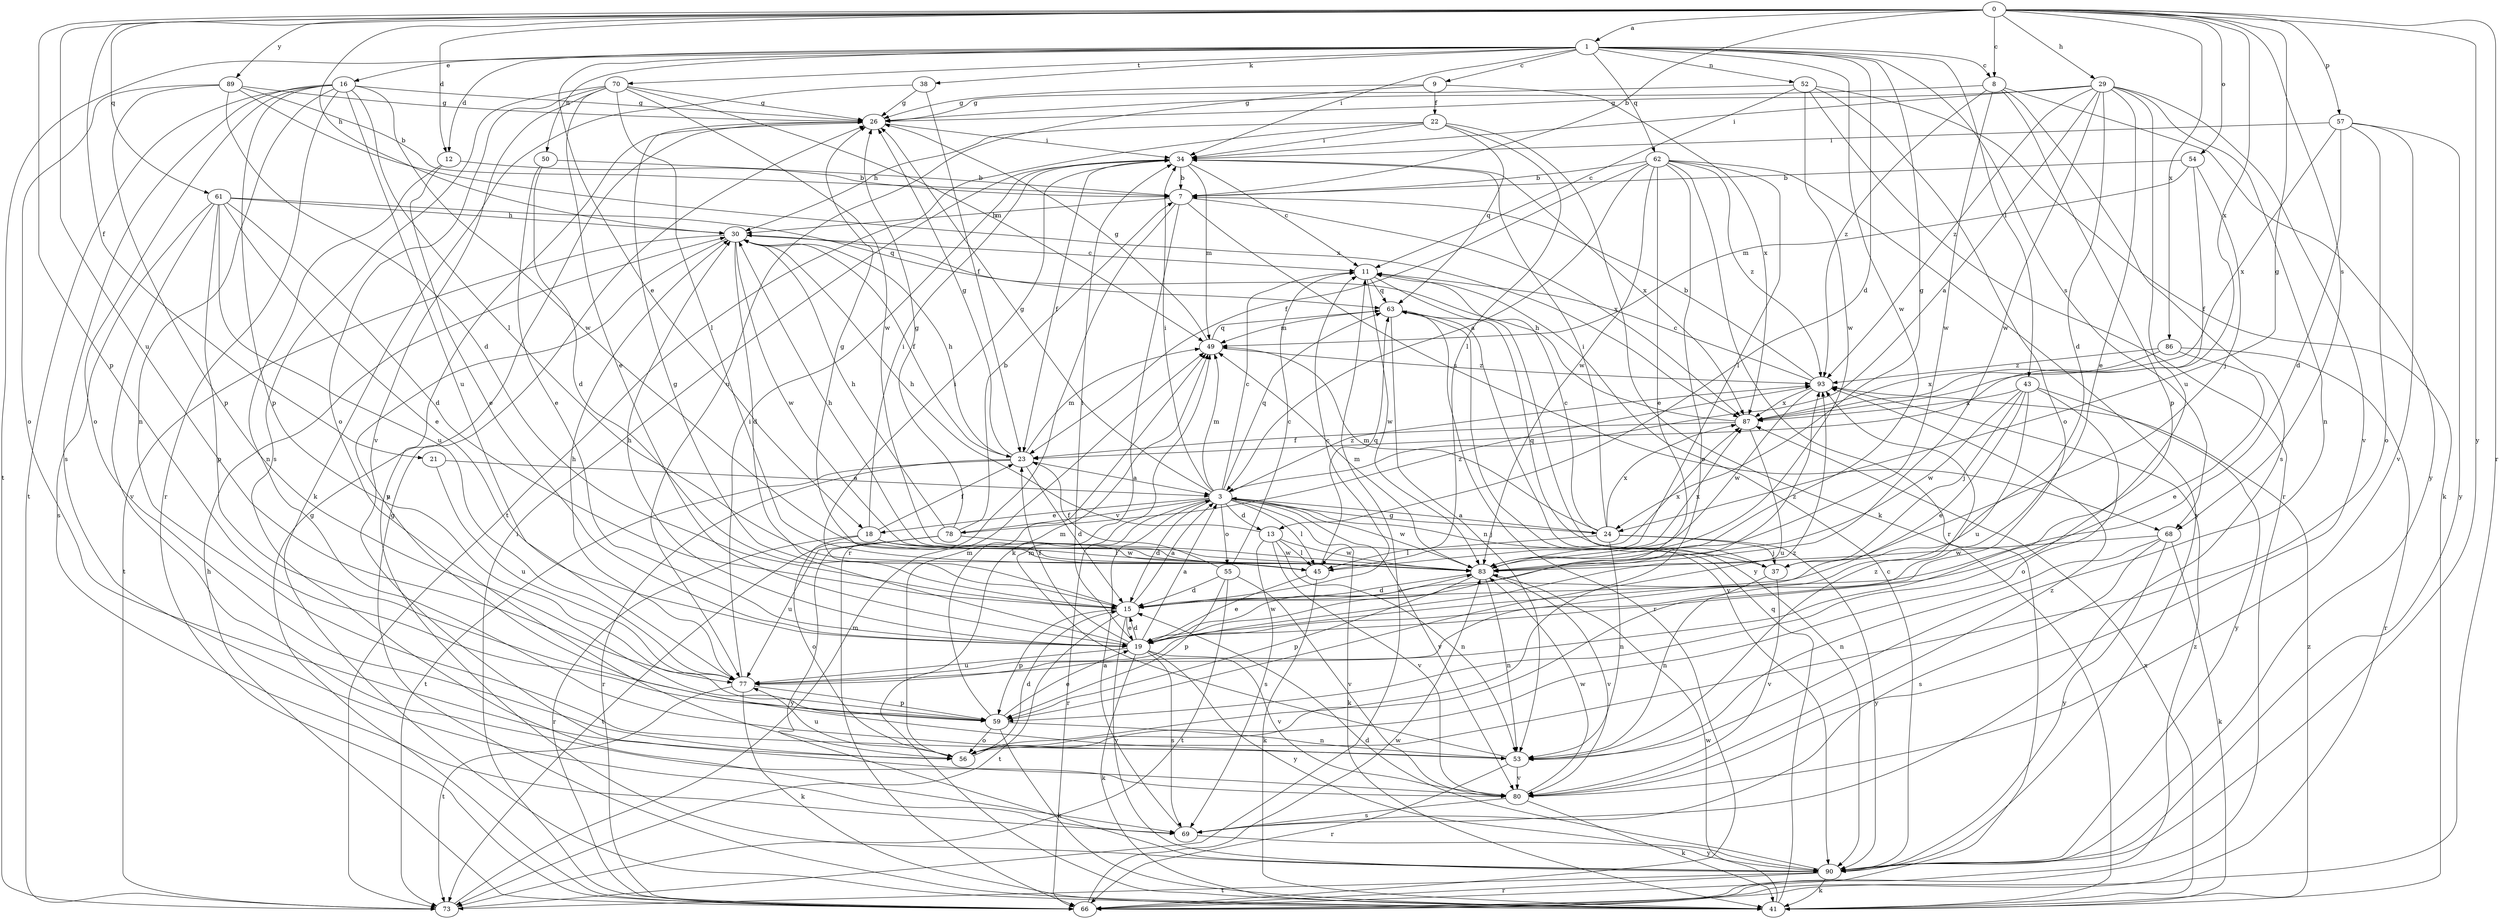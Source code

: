 strict digraph  {
0;
1;
3;
7;
8;
9;
11;
12;
13;
15;
16;
18;
19;
21;
22;
23;
24;
26;
29;
30;
34;
37;
38;
41;
43;
45;
49;
50;
52;
53;
54;
55;
56;
57;
59;
61;
62;
63;
66;
68;
69;
70;
73;
77;
78;
80;
83;
86;
87;
89;
90;
93;
0 -> 1  [label=a];
0 -> 7  [label=b];
0 -> 8  [label=c];
0 -> 12  [label=d];
0 -> 21  [label=f];
0 -> 24  [label=g];
0 -> 29  [label=h];
0 -> 30  [label=h];
0 -> 54  [label=o];
0 -> 57  [label=p];
0 -> 59  [label=p];
0 -> 61  [label=q];
0 -> 66  [label=r];
0 -> 68  [label=s];
0 -> 77  [label=u];
0 -> 86  [label=x];
0 -> 87  [label=x];
0 -> 89  [label=y];
0 -> 90  [label=y];
1 -> 8  [label=c];
1 -> 9  [label=c];
1 -> 12  [label=d];
1 -> 13  [label=d];
1 -> 16  [label=e];
1 -> 18  [label=e];
1 -> 24  [label=g];
1 -> 34  [label=i];
1 -> 38  [label=k];
1 -> 43  [label=l];
1 -> 50  [label=n];
1 -> 52  [label=n];
1 -> 62  [label=q];
1 -> 68  [label=s];
1 -> 70  [label=t];
1 -> 73  [label=t];
1 -> 83  [label=w];
3 -> 11  [label=c];
3 -> 13  [label=d];
3 -> 15  [label=d];
3 -> 18  [label=e];
3 -> 24  [label=g];
3 -> 26  [label=g];
3 -> 34  [label=i];
3 -> 37  [label=j];
3 -> 41  [label=k];
3 -> 45  [label=l];
3 -> 49  [label=m];
3 -> 55  [label=o];
3 -> 63  [label=q];
3 -> 66  [label=r];
3 -> 78  [label=v];
3 -> 80  [label=v];
3 -> 83  [label=w];
3 -> 93  [label=z];
7 -> 30  [label=h];
7 -> 41  [label=k];
7 -> 66  [label=r];
7 -> 68  [label=s];
7 -> 87  [label=x];
8 -> 26  [label=g];
8 -> 59  [label=p];
8 -> 69  [label=s];
8 -> 83  [label=w];
8 -> 90  [label=y];
8 -> 93  [label=z];
9 -> 22  [label=f];
9 -> 26  [label=g];
9 -> 77  [label=u];
9 -> 87  [label=x];
11 -> 63  [label=q];
11 -> 83  [label=w];
11 -> 90  [label=y];
12 -> 7  [label=b];
12 -> 19  [label=e];
12 -> 53  [label=n];
13 -> 30  [label=h];
13 -> 45  [label=l];
13 -> 53  [label=n];
13 -> 69  [label=s];
13 -> 80  [label=v];
13 -> 83  [label=w];
15 -> 3  [label=a];
15 -> 11  [label=c];
15 -> 19  [label=e];
15 -> 34  [label=i];
15 -> 59  [label=p];
15 -> 73  [label=t];
15 -> 90  [label=y];
15 -> 93  [label=z];
16 -> 26  [label=g];
16 -> 45  [label=l];
16 -> 53  [label=n];
16 -> 56  [label=o];
16 -> 59  [label=p];
16 -> 66  [label=r];
16 -> 69  [label=s];
16 -> 73  [label=t];
16 -> 77  [label=u];
16 -> 83  [label=w];
18 -> 23  [label=f];
18 -> 34  [label=i];
18 -> 45  [label=l];
18 -> 56  [label=o];
18 -> 66  [label=r];
18 -> 83  [label=w];
19 -> 3  [label=a];
19 -> 15  [label=d];
19 -> 23  [label=f];
19 -> 26  [label=g];
19 -> 30  [label=h];
19 -> 34  [label=i];
19 -> 41  [label=k];
19 -> 69  [label=s];
19 -> 77  [label=u];
19 -> 80  [label=v];
19 -> 83  [label=w];
19 -> 90  [label=y];
21 -> 3  [label=a];
21 -> 77  [label=u];
22 -> 30  [label=h];
22 -> 34  [label=i];
22 -> 41  [label=k];
22 -> 45  [label=l];
22 -> 63  [label=q];
22 -> 73  [label=t];
23 -> 3  [label=a];
23 -> 15  [label=d];
23 -> 26  [label=g];
23 -> 30  [label=h];
23 -> 49  [label=m];
23 -> 66  [label=r];
23 -> 73  [label=t];
24 -> 3  [label=a];
24 -> 11  [label=c];
24 -> 34  [label=i];
24 -> 37  [label=j];
24 -> 45  [label=l];
24 -> 49  [label=m];
24 -> 53  [label=n];
24 -> 87  [label=x];
24 -> 90  [label=y];
26 -> 34  [label=i];
26 -> 90  [label=y];
29 -> 3  [label=a];
29 -> 15  [label=d];
29 -> 19  [label=e];
29 -> 26  [label=g];
29 -> 34  [label=i];
29 -> 53  [label=n];
29 -> 77  [label=u];
29 -> 80  [label=v];
29 -> 83  [label=w];
29 -> 93  [label=z];
30 -> 11  [label=c];
30 -> 15  [label=d];
30 -> 23  [label=f];
30 -> 53  [label=n];
30 -> 73  [label=t];
30 -> 83  [label=w];
34 -> 7  [label=b];
34 -> 11  [label=c];
34 -> 23  [label=f];
34 -> 49  [label=m];
34 -> 87  [label=x];
37 -> 53  [label=n];
37 -> 63  [label=q];
37 -> 80  [label=v];
38 -> 23  [label=f];
38 -> 26  [label=g];
38 -> 41  [label=k];
41 -> 26  [label=g];
41 -> 63  [label=q];
41 -> 83  [label=w];
41 -> 87  [label=x];
41 -> 93  [label=z];
43 -> 19  [label=e];
43 -> 37  [label=j];
43 -> 56  [label=o];
43 -> 77  [label=u];
43 -> 83  [label=w];
43 -> 87  [label=x];
43 -> 90  [label=y];
45 -> 19  [label=e];
45 -> 26  [label=g];
45 -> 41  [label=k];
45 -> 63  [label=q];
45 -> 87  [label=x];
49 -> 26  [label=g];
49 -> 63  [label=q];
49 -> 93  [label=z];
50 -> 7  [label=b];
50 -> 15  [label=d];
50 -> 19  [label=e];
52 -> 11  [label=c];
52 -> 26  [label=g];
52 -> 41  [label=k];
52 -> 56  [label=o];
52 -> 66  [label=r];
52 -> 83  [label=w];
53 -> 49  [label=m];
53 -> 66  [label=r];
53 -> 80  [label=v];
53 -> 93  [label=z];
54 -> 7  [label=b];
54 -> 23  [label=f];
54 -> 37  [label=j];
54 -> 49  [label=m];
55 -> 11  [label=c];
55 -> 15  [label=d];
55 -> 23  [label=f];
55 -> 59  [label=p];
55 -> 73  [label=t];
55 -> 80  [label=v];
56 -> 15  [label=d];
56 -> 49  [label=m];
56 -> 77  [label=u];
57 -> 15  [label=d];
57 -> 34  [label=i];
57 -> 56  [label=o];
57 -> 80  [label=v];
57 -> 87  [label=x];
57 -> 90  [label=y];
59 -> 19  [label=e];
59 -> 41  [label=k];
59 -> 49  [label=m];
59 -> 53  [label=n];
59 -> 56  [label=o];
59 -> 93  [label=z];
61 -> 15  [label=d];
61 -> 19  [label=e];
61 -> 30  [label=h];
61 -> 59  [label=p];
61 -> 63  [label=q];
61 -> 69  [label=s];
61 -> 77  [label=u];
61 -> 80  [label=v];
62 -> 3  [label=a];
62 -> 7  [label=b];
62 -> 19  [label=e];
62 -> 23  [label=f];
62 -> 45  [label=l];
62 -> 56  [label=o];
62 -> 66  [label=r];
62 -> 83  [label=w];
62 -> 90  [label=y];
62 -> 93  [label=z];
63 -> 49  [label=m];
63 -> 53  [label=n];
63 -> 66  [label=r];
63 -> 90  [label=y];
66 -> 26  [label=g];
66 -> 30  [label=h];
66 -> 34  [label=i];
66 -> 83  [label=w];
66 -> 93  [label=z];
68 -> 41  [label=k];
68 -> 53  [label=n];
68 -> 69  [label=s];
68 -> 83  [label=w];
68 -> 90  [label=y];
69 -> 3  [label=a];
69 -> 90  [label=y];
70 -> 19  [label=e];
70 -> 26  [label=g];
70 -> 45  [label=l];
70 -> 49  [label=m];
70 -> 56  [label=o];
70 -> 69  [label=s];
70 -> 80  [label=v];
70 -> 83  [label=w];
73 -> 11  [label=c];
73 -> 49  [label=m];
77 -> 30  [label=h];
77 -> 34  [label=i];
77 -> 41  [label=k];
77 -> 59  [label=p];
77 -> 73  [label=t];
78 -> 7  [label=b];
78 -> 26  [label=g];
78 -> 30  [label=h];
78 -> 73  [label=t];
78 -> 77  [label=u];
78 -> 83  [label=w];
78 -> 90  [label=y];
78 -> 93  [label=z];
80 -> 41  [label=k];
80 -> 69  [label=s];
80 -> 83  [label=w];
80 -> 93  [label=z];
83 -> 15  [label=d];
83 -> 30  [label=h];
83 -> 49  [label=m];
83 -> 53  [label=n];
83 -> 59  [label=p];
83 -> 80  [label=v];
83 -> 87  [label=x];
86 -> 19  [label=e];
86 -> 66  [label=r];
86 -> 87  [label=x];
86 -> 93  [label=z];
87 -> 23  [label=f];
87 -> 30  [label=h];
87 -> 77  [label=u];
89 -> 7  [label=b];
89 -> 15  [label=d];
89 -> 26  [label=g];
89 -> 56  [label=o];
89 -> 59  [label=p];
89 -> 87  [label=x];
90 -> 11  [label=c];
90 -> 15  [label=d];
90 -> 41  [label=k];
90 -> 66  [label=r];
90 -> 73  [label=t];
93 -> 7  [label=b];
93 -> 11  [label=c];
93 -> 83  [label=w];
93 -> 87  [label=x];
}
